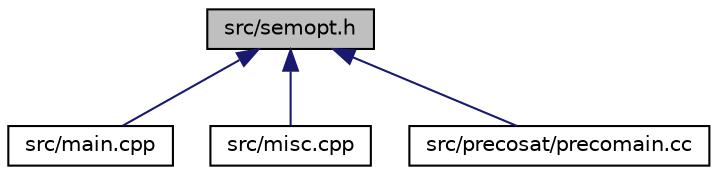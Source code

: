 digraph "src/semopt.h"
{
  edge [fontname="Helvetica",fontsize="10",labelfontname="Helvetica",labelfontsize="10"];
  node [fontname="Helvetica",fontsize="10",shape=record];
  Node1 [label="src/semopt.h",height=0.2,width=0.4,color="black", fillcolor="grey75", style="filled" fontcolor="black"];
  Node1 -> Node2 [dir="back",color="midnightblue",fontsize="10",style="solid"];
  Node2 [label="src/main.cpp",height=0.2,width=0.4,color="black", fillcolor="white", style="filled",URL="$main_8cpp_source.html"];
  Node1 -> Node3 [dir="back",color="midnightblue",fontsize="10",style="solid"];
  Node3 [label="src/misc.cpp",height=0.2,width=0.4,color="black", fillcolor="white", style="filled",URL="$misc_8cpp.html",tooltip="Miscellanea functions. "];
  Node1 -> Node4 [dir="back",color="midnightblue",fontsize="10",style="solid"];
  Node4 [label="src/precosat/precomain.cc",height=0.2,width=0.4,color="black", fillcolor="white", style="filled",URL="$precomain_8cc_source.html"];
}

